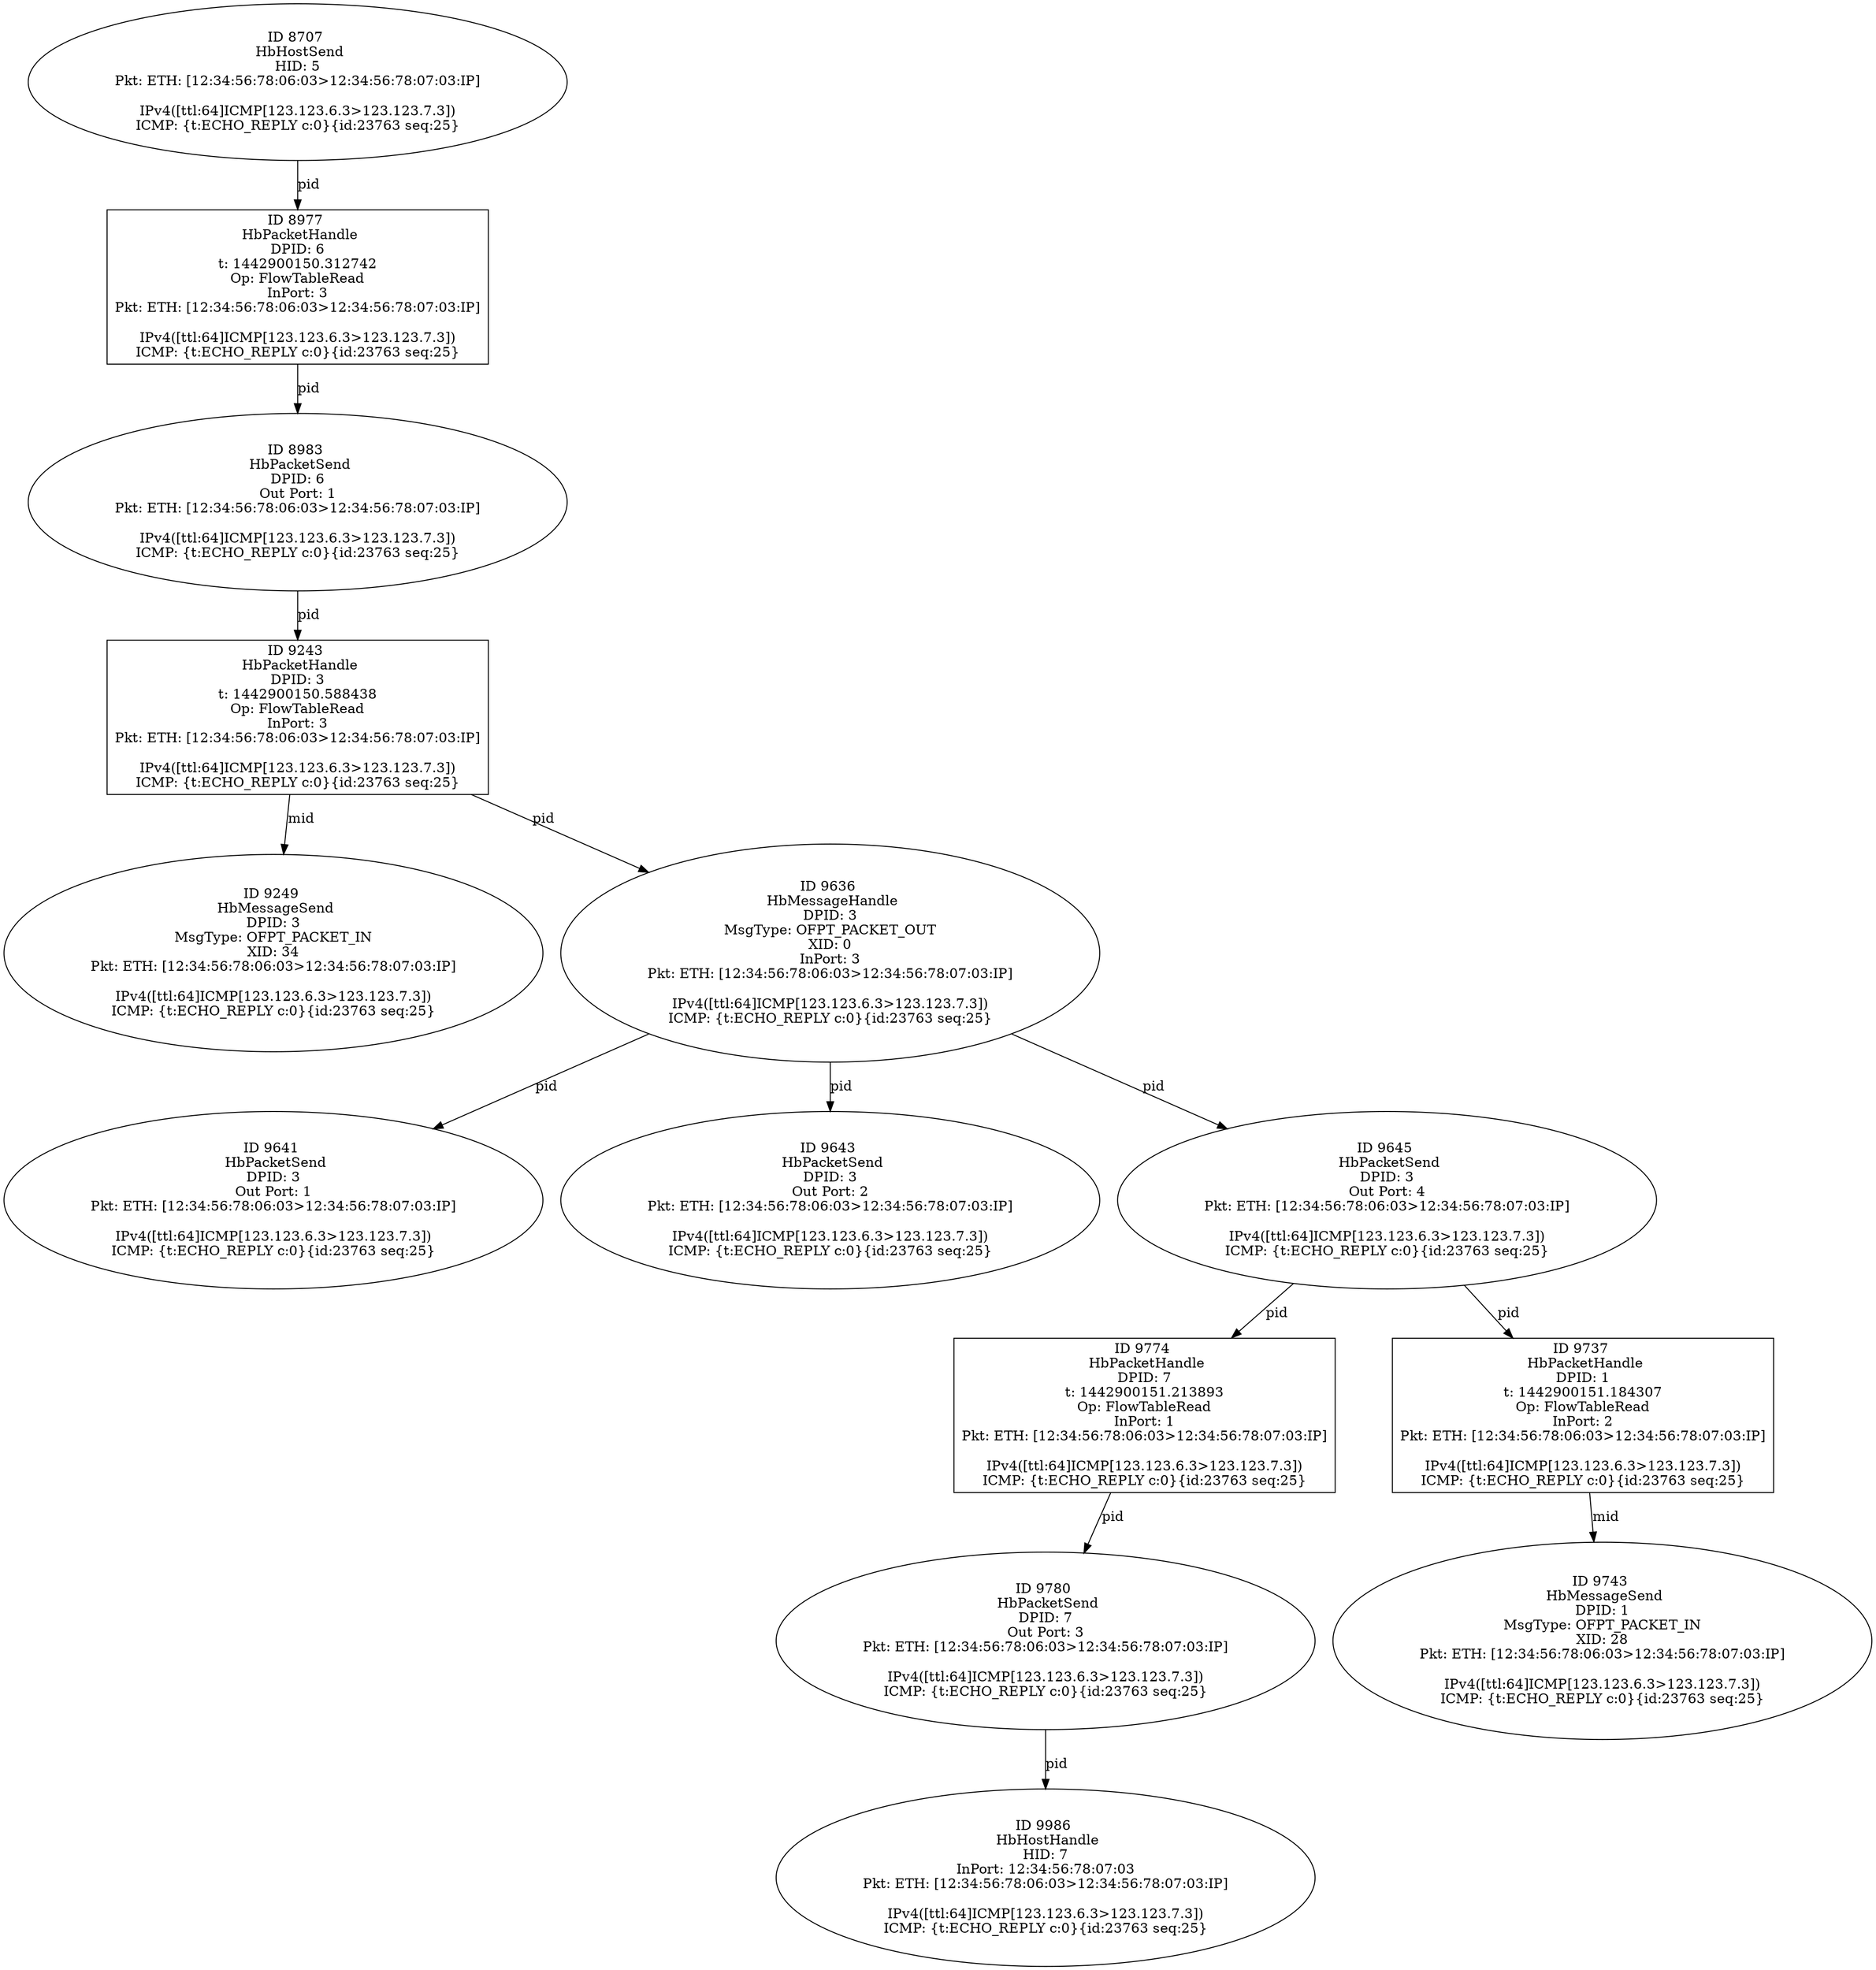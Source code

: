strict digraph G {
9249 [shape=oval, event=<hb_events.HbMessageSend object at 0x109c3a490>, label="ID 9249 
 HbMessageSend
DPID: 3
MsgType: OFPT_PACKET_IN
XID: 34
Pkt: ETH: [12:34:56:78:06:03>12:34:56:78:07:03:IP]

IPv4([ttl:64]ICMP[123.123.6.3>123.123.7.3])
ICMP: {t:ECHO_REPLY c:0}{id:23763 seq:25}"];
9986 [shape=oval, event=<hb_events.HbHostHandle object at 0x109e2e890>, label="ID 9986 
 HbHostHandle
HID: 7
InPort: 12:34:56:78:07:03
Pkt: ETH: [12:34:56:78:06:03>12:34:56:78:07:03:IP]

IPv4([ttl:64]ICMP[123.123.6.3>123.123.7.3])
ICMP: {t:ECHO_REPLY c:0}{id:23763 seq:25}"];
8707 [shape=oval, event=<hb_events.HbHostSend object at 0x109b2b9d0>, label="ID 8707 
 HbHostSend
HID: 5
Pkt: ETH: [12:34:56:78:06:03>12:34:56:78:07:03:IP]

IPv4([ttl:64]ICMP[123.123.6.3>123.123.7.3])
ICMP: {t:ECHO_REPLY c:0}{id:23763 seq:25}"];
9636 [shape=oval, event=<hb_events.HbMessageHandle object at 0x109d22590>, label="ID 9636 
 HbMessageHandle
DPID: 3
MsgType: OFPT_PACKET_OUT
XID: 0
InPort: 3
Pkt: ETH: [12:34:56:78:06:03>12:34:56:78:07:03:IP]

IPv4([ttl:64]ICMP[123.123.6.3>123.123.7.3])
ICMP: {t:ECHO_REPLY c:0}{id:23763 seq:25}"];
9641 [shape=oval, event=<hb_events.HbPacketSend object at 0x109d2f350>, label="ID 9641 
 HbPacketSend
DPID: 3
Out Port: 1
Pkt: ETH: [12:34:56:78:06:03>12:34:56:78:07:03:IP]

IPv4([ttl:64]ICMP[123.123.6.3>123.123.7.3])
ICMP: {t:ECHO_REPLY c:0}{id:23763 seq:25}"];
9643 [shape=oval, event=<hb_events.HbPacketSend object at 0x109d3c890>, label="ID 9643 
 HbPacketSend
DPID: 3
Out Port: 2
Pkt: ETH: [12:34:56:78:06:03>12:34:56:78:07:03:IP]

IPv4([ttl:64]ICMP[123.123.6.3>123.123.7.3])
ICMP: {t:ECHO_REPLY c:0}{id:23763 seq:25}"];
9645 [shape=oval, event=<hb_events.HbPacketSend object at 0x109d3cad0>, label="ID 9645 
 HbPacketSend
DPID: 3
Out Port: 4
Pkt: ETH: [12:34:56:78:06:03>12:34:56:78:07:03:IP]

IPv4([ttl:64]ICMP[123.123.6.3>123.123.7.3])
ICMP: {t:ECHO_REPLY c:0}{id:23763 seq:25}"];
9774 [shape=box, event=<hb_events.HbPacketHandle object at 0x109d88350>, label="ID 9774 
 HbPacketHandle
DPID: 7
t: 1442900151.213893
Op: FlowTableRead
InPort: 1
Pkt: ETH: [12:34:56:78:06:03>12:34:56:78:07:03:IP]

IPv4([ttl:64]ICMP[123.123.6.3>123.123.7.3])
ICMP: {t:ECHO_REPLY c:0}{id:23763 seq:25}"];
9743 [shape=oval, event=<hb_events.HbMessageSend object at 0x109d7b450>, label="ID 9743 
 HbMessageSend
DPID: 1
MsgType: OFPT_PACKET_IN
XID: 28
Pkt: ETH: [12:34:56:78:06:03>12:34:56:78:07:03:IP]

IPv4([ttl:64]ICMP[123.123.6.3>123.123.7.3])
ICMP: {t:ECHO_REPLY c:0}{id:23763 seq:25}"];
8977 [shape=box, event=<hb_events.HbPacketHandle object at 0x109bab2d0>, label="ID 8977 
 HbPacketHandle
DPID: 6
t: 1442900150.312742
Op: FlowTableRead
InPort: 3
Pkt: ETH: [12:34:56:78:06:03>12:34:56:78:07:03:IP]

IPv4([ttl:64]ICMP[123.123.6.3>123.123.7.3])
ICMP: {t:ECHO_REPLY c:0}{id:23763 seq:25}"];
9780 [shape=oval, event=<hb_events.HbPacketSend object at 0x109d88610>, label="ID 9780 
 HbPacketSend
DPID: 7
Out Port: 3
Pkt: ETH: [12:34:56:78:06:03>12:34:56:78:07:03:IP]

IPv4([ttl:64]ICMP[123.123.6.3>123.123.7.3])
ICMP: {t:ECHO_REPLY c:0}{id:23763 seq:25}"];
8983 [shape=oval, event=<hb_events.HbPacketSend object at 0x109bb26d0>, label="ID 8983 
 HbPacketSend
DPID: 6
Out Port: 1
Pkt: ETH: [12:34:56:78:06:03>12:34:56:78:07:03:IP]

IPv4([ttl:64]ICMP[123.123.6.3>123.123.7.3])
ICMP: {t:ECHO_REPLY c:0}{id:23763 seq:25}"];
9243 [shape=box, event=<hb_events.HbPacketHandle object at 0x109c2eb50>, label="ID 9243 
 HbPacketHandle
DPID: 3
t: 1442900150.588438
Op: FlowTableRead
InPort: 3
Pkt: ETH: [12:34:56:78:06:03>12:34:56:78:07:03:IP]

IPv4([ttl:64]ICMP[123.123.6.3>123.123.7.3])
ICMP: {t:ECHO_REPLY c:0}{id:23763 seq:25}"];
9737 [shape=box, event=<hb_events.HbPacketHandle object at 0x109d6f510>, label="ID 9737 
 HbPacketHandle
DPID: 1
t: 1442900151.184307
Op: FlowTableRead
InPort: 2
Pkt: ETH: [12:34:56:78:06:03>12:34:56:78:07:03:IP]

IPv4([ttl:64]ICMP[123.123.6.3>123.123.7.3])
ICMP: {t:ECHO_REPLY c:0}{id:23763 seq:25}"];
8707 -> 8977  [rel=pid, label=pid];
9636 -> 9641  [rel=pid, label=pid];
9636 -> 9643  [rel=pid, label=pid];
9636 -> 9645  [rel=pid, label=pid];
9645 -> 9737  [rel=pid, label=pid];
9645 -> 9774  [rel=pid, label=pid];
9774 -> 9780  [rel=pid, label=pid];
8977 -> 8983  [rel=pid, label=pid];
9780 -> 9986  [rel=pid, label=pid];
8983 -> 9243  [rel=pid, label=pid];
9243 -> 9249  [rel=mid, label=mid];
9243 -> 9636  [rel=pid, label=pid];
9737 -> 9743  [rel=mid, label=mid];
}
